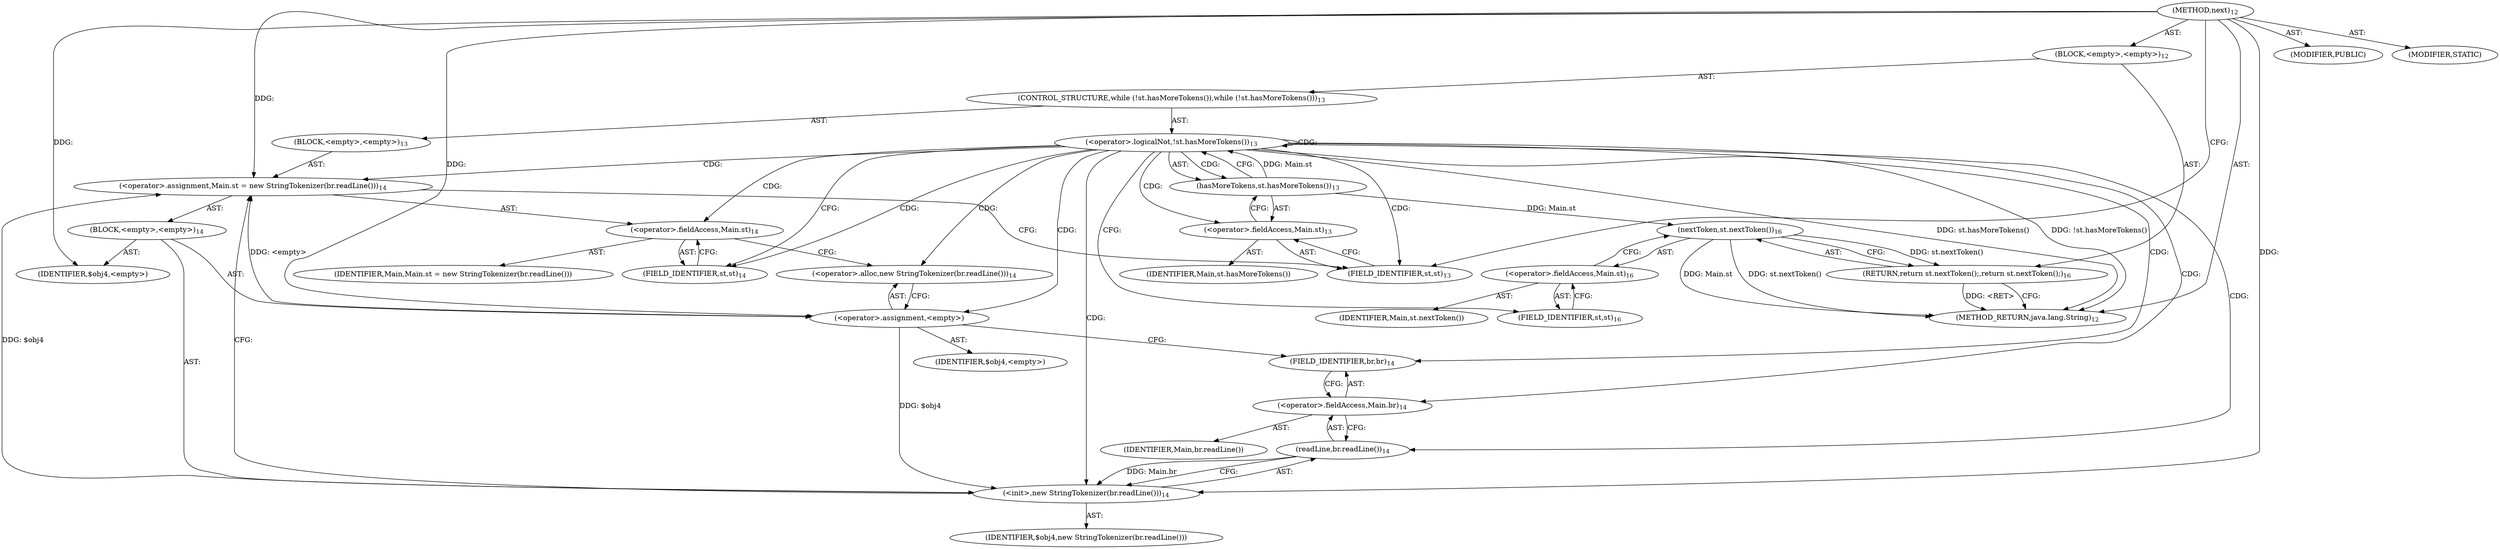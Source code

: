 digraph "next" {  
"27" [label = <(METHOD,next)<SUB>12</SUB>> ]
"28" [label = <(BLOCK,&lt;empty&gt;,&lt;empty&gt;)<SUB>12</SUB>> ]
"29" [label = <(CONTROL_STRUCTURE,while (!st.hasMoreTokens()),while (!st.hasMoreTokens()))<SUB>13</SUB>> ]
"30" [label = <(&lt;operator&gt;.logicalNot,!st.hasMoreTokens())<SUB>13</SUB>> ]
"31" [label = <(hasMoreTokens,st.hasMoreTokens())<SUB>13</SUB>> ]
"32" [label = <(&lt;operator&gt;.fieldAccess,Main.st)<SUB>13</SUB>> ]
"33" [label = <(IDENTIFIER,Main,st.hasMoreTokens())> ]
"34" [label = <(FIELD_IDENTIFIER,st,st)<SUB>13</SUB>> ]
"35" [label = <(BLOCK,&lt;empty&gt;,&lt;empty&gt;)<SUB>13</SUB>> ]
"36" [label = <(&lt;operator&gt;.assignment,Main.st = new StringTokenizer(br.readLine()))<SUB>14</SUB>> ]
"37" [label = <(&lt;operator&gt;.fieldAccess,Main.st)<SUB>14</SUB>> ]
"38" [label = <(IDENTIFIER,Main,Main.st = new StringTokenizer(br.readLine()))> ]
"39" [label = <(FIELD_IDENTIFIER,st,st)<SUB>14</SUB>> ]
"40" [label = <(BLOCK,&lt;empty&gt;,&lt;empty&gt;)<SUB>14</SUB>> ]
"41" [label = <(&lt;operator&gt;.assignment,&lt;empty&gt;)> ]
"42" [label = <(IDENTIFIER,$obj4,&lt;empty&gt;)> ]
"43" [label = <(&lt;operator&gt;.alloc,new StringTokenizer(br.readLine()))<SUB>14</SUB>> ]
"44" [label = <(&lt;init&gt;,new StringTokenizer(br.readLine()))<SUB>14</SUB>> ]
"45" [label = <(IDENTIFIER,$obj4,new StringTokenizer(br.readLine()))> ]
"46" [label = <(readLine,br.readLine())<SUB>14</SUB>> ]
"47" [label = <(&lt;operator&gt;.fieldAccess,Main.br)<SUB>14</SUB>> ]
"48" [label = <(IDENTIFIER,Main,br.readLine())> ]
"49" [label = <(FIELD_IDENTIFIER,br,br)<SUB>14</SUB>> ]
"50" [label = <(IDENTIFIER,$obj4,&lt;empty&gt;)> ]
"51" [label = <(RETURN,return st.nextToken();,return st.nextToken();)<SUB>16</SUB>> ]
"52" [label = <(nextToken,st.nextToken())<SUB>16</SUB>> ]
"53" [label = <(&lt;operator&gt;.fieldAccess,Main.st)<SUB>16</SUB>> ]
"54" [label = <(IDENTIFIER,Main,st.nextToken())> ]
"55" [label = <(FIELD_IDENTIFIER,st,st)<SUB>16</SUB>> ]
"56" [label = <(MODIFIER,PUBLIC)> ]
"57" [label = <(MODIFIER,STATIC)> ]
"58" [label = <(METHOD_RETURN,java.lang.String)<SUB>12</SUB>> ]
  "27" -> "28"  [ label = "AST: "] 
  "27" -> "56"  [ label = "AST: "] 
  "27" -> "57"  [ label = "AST: "] 
  "27" -> "58"  [ label = "AST: "] 
  "28" -> "29"  [ label = "AST: "] 
  "28" -> "51"  [ label = "AST: "] 
  "29" -> "30"  [ label = "AST: "] 
  "29" -> "35"  [ label = "AST: "] 
  "30" -> "31"  [ label = "AST: "] 
  "31" -> "32"  [ label = "AST: "] 
  "32" -> "33"  [ label = "AST: "] 
  "32" -> "34"  [ label = "AST: "] 
  "35" -> "36"  [ label = "AST: "] 
  "36" -> "37"  [ label = "AST: "] 
  "36" -> "40"  [ label = "AST: "] 
  "37" -> "38"  [ label = "AST: "] 
  "37" -> "39"  [ label = "AST: "] 
  "40" -> "41"  [ label = "AST: "] 
  "40" -> "44"  [ label = "AST: "] 
  "40" -> "50"  [ label = "AST: "] 
  "41" -> "42"  [ label = "AST: "] 
  "41" -> "43"  [ label = "AST: "] 
  "44" -> "45"  [ label = "AST: "] 
  "44" -> "46"  [ label = "AST: "] 
  "46" -> "47"  [ label = "AST: "] 
  "47" -> "48"  [ label = "AST: "] 
  "47" -> "49"  [ label = "AST: "] 
  "51" -> "52"  [ label = "AST: "] 
  "52" -> "53"  [ label = "AST: "] 
  "53" -> "54"  [ label = "AST: "] 
  "53" -> "55"  [ label = "AST: "] 
  "51" -> "58"  [ label = "CFG: "] 
  "30" -> "39"  [ label = "CFG: "] 
  "30" -> "55"  [ label = "CFG: "] 
  "52" -> "51"  [ label = "CFG: "] 
  "31" -> "30"  [ label = "CFG: "] 
  "36" -> "34"  [ label = "CFG: "] 
  "53" -> "52"  [ label = "CFG: "] 
  "32" -> "31"  [ label = "CFG: "] 
  "37" -> "43"  [ label = "CFG: "] 
  "55" -> "53"  [ label = "CFG: "] 
  "34" -> "32"  [ label = "CFG: "] 
  "39" -> "37"  [ label = "CFG: "] 
  "41" -> "49"  [ label = "CFG: "] 
  "44" -> "36"  [ label = "CFG: "] 
  "43" -> "41"  [ label = "CFG: "] 
  "46" -> "44"  [ label = "CFG: "] 
  "47" -> "46"  [ label = "CFG: "] 
  "49" -> "47"  [ label = "CFG: "] 
  "27" -> "34"  [ label = "CFG: "] 
  "51" -> "58"  [ label = "DDG: &lt;RET&gt;"] 
  "30" -> "58"  [ label = "DDG: st.hasMoreTokens()"] 
  "30" -> "58"  [ label = "DDG: !st.hasMoreTokens()"] 
  "52" -> "58"  [ label = "DDG: Main.st"] 
  "52" -> "58"  [ label = "DDG: st.nextToken()"] 
  "52" -> "51"  [ label = "DDG: st.nextToken()"] 
  "31" -> "30"  [ label = "DDG: Main.st"] 
  "41" -> "36"  [ label = "DDG: &lt;empty&gt;"] 
  "44" -> "36"  [ label = "DDG: $obj4"] 
  "27" -> "36"  [ label = "DDG: "] 
  "31" -> "52"  [ label = "DDG: Main.st"] 
  "27" -> "41"  [ label = "DDG: "] 
  "27" -> "50"  [ label = "DDG: "] 
  "41" -> "44"  [ label = "DDG: $obj4"] 
  "27" -> "44"  [ label = "DDG: "] 
  "46" -> "44"  [ label = "DDG: Main.br"] 
  "30" -> "47"  [ label = "CDG: "] 
  "30" -> "30"  [ label = "CDG: "] 
  "30" -> "34"  [ label = "CDG: "] 
  "30" -> "32"  [ label = "CDG: "] 
  "30" -> "49"  [ label = "CDG: "] 
  "30" -> "36"  [ label = "CDG: "] 
  "30" -> "44"  [ label = "CDG: "] 
  "30" -> "37"  [ label = "CDG: "] 
  "30" -> "46"  [ label = "CDG: "] 
  "30" -> "41"  [ label = "CDG: "] 
  "30" -> "39"  [ label = "CDG: "] 
  "30" -> "31"  [ label = "CDG: "] 
  "30" -> "43"  [ label = "CDG: "] 
}
